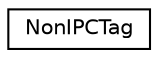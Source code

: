 digraph "Graphical Class Hierarchy"
{
 // LATEX_PDF_SIZE
  edge [fontname="Helvetica",fontsize="10",labelfontname="Helvetica",labelfontsize="10"];
  node [fontname="Helvetica",fontsize="10",shape=record];
  rankdir="LR";
  Node0 [label="NonIPCTag",height=0.2,width=0.4,color="black", fillcolor="white", style="filled",URL="$structNonIPCTag.html",tooltip=" "];
}
